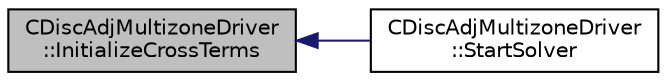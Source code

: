 digraph "CDiscAdjMultizoneDriver::InitializeCrossTerms"
{
  edge [fontname="Helvetica",fontsize="10",labelfontname="Helvetica",labelfontsize="10"];
  node [fontname="Helvetica",fontsize="10",shape=record];
  rankdir="LR";
  Node590 [label="CDiscAdjMultizoneDriver\l::InitializeCrossTerms",height=0.2,width=0.4,color="black", fillcolor="grey75", style="filled", fontcolor="black"];
  Node590 -> Node591 [dir="back",color="midnightblue",fontsize="10",style="solid",fontname="Helvetica"];
  Node591 [label="CDiscAdjMultizoneDriver\l::StartSolver",height=0.2,width=0.4,color="black", fillcolor="white", style="filled",URL="$class_c_disc_adj_multizone_driver.html#a75de0a1a482ceeed4301a384f1515092",tooltip="[Overload] Launch the computation for discrete adjoint multizone problems. "];
}
